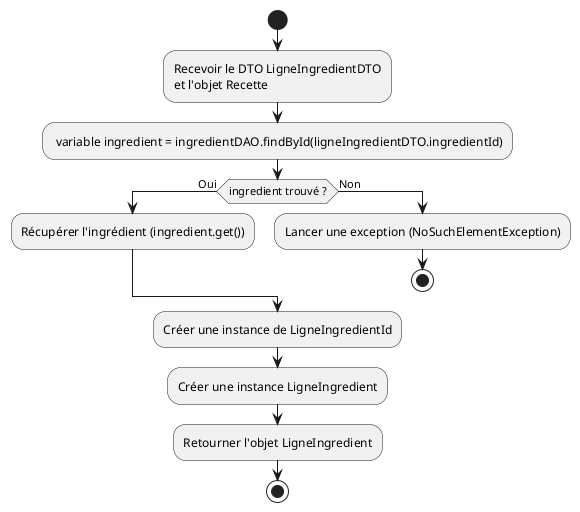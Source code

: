 @startuml
start
:Recevoir le DTO LigneIngredientDTO
et l'objet Recette;

: variable ingredient = ingredientDAO.findById(ligneIngredientDTO.ingredientId);
if (ingredient trouvé ?) then (Oui)
    :Récupérer l'ingrédient (ingredient.get());
else (Non)
    :Lancer une exception (NoSuchElementException);
    stop
endif

:Créer une instance de LigneIngredientId;


:Créer une instance LigneIngredient;


:Retourner l'objet LigneIngredient;
stop
@enduml
